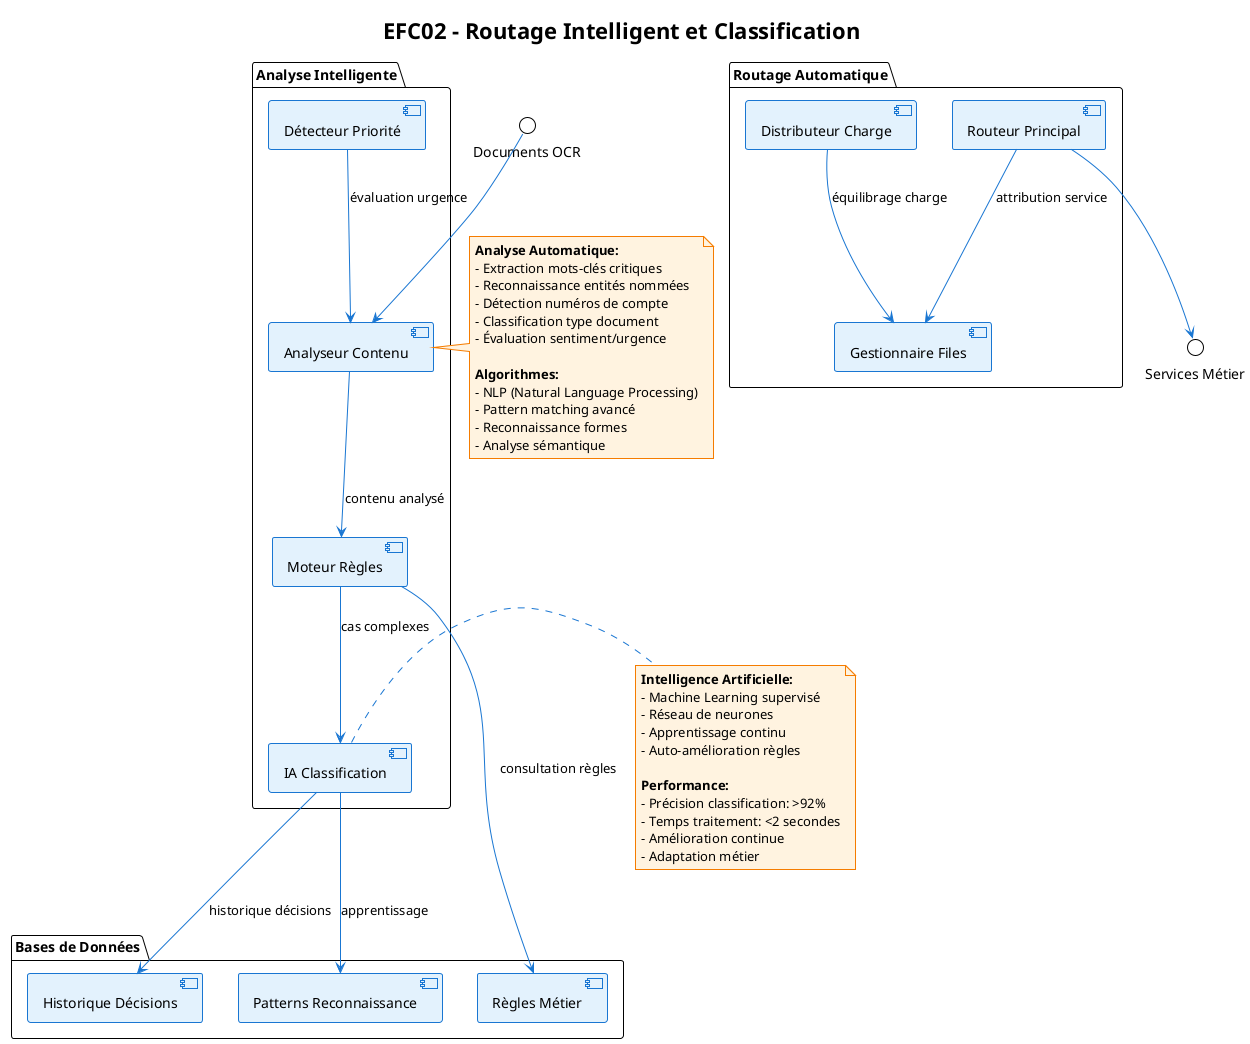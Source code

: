 @startuml EFC02_RoutageIntelligent
!theme plain
skinparam backgroundColor #FFFFFF
skinparam class {
    BackgroundColor #E3F2FD
    BorderColor #1976D2
    ArrowColor #1976D2
}
skinparam component {
    BackgroundColor #E3F2FD
    BorderColor #1976D2
}
skinparam note {
    BackgroundColor #FFF3E0
    BorderColor #F57C00
}

title EFC02 - Routage Intelligent et Classification

package "Analyse Intelligente" {
  component [Analyseur Contenu] as Analyseur
  component [Moteur Règles] as Regles
  component [IA Classification] as IA
  component [Détecteur Priorité] as Priorite
}

package "Routage Automatique" {
  component [Routeur Principal] as Routeur
  component [Gestionnaire Files] as Files
  component [Distributeur Charge] as Distrib
}

package "Bases de Données" {
  database [Règles Métier] as BDRegles
  database [Historique Décisions] as BDHisto
  database [Patterns Reconnaissance] as BDPattern
}

' Flux principal
Analyseur --> Regles : contenu analysé
Regles --> BDRegles : consultation règles
Regles --> IA : cas complexes
IA --> BDPattern : apprentissage
IA --> BDHisto : historique décisions
Priorite --> Analyseur : évaluation urgence
Routeur --> Files : attribution service
Distrib --> Files : équilibrage charge

' Interfaces
interface "Documents OCR" as InputOCR
interface "Services Métier" as OutputServices

InputOCR --> Analyseur
Routeur --> OutputServices

note right of Analyseur
**Analyse Automatique:**
- Extraction mots-clés critiques
- Reconnaissance entités nommées
- Détection numéros de compte
- Classification type document
- Évaluation sentiment/urgence

**Algorithmes:**
- NLP (Natural Language Processing)
- Pattern matching avancé
- Reconnaissance formes
- Analyse sémantique
end note

note right of IA
**Intelligence Artificielle:**
- Machine Learning supervisé
- Réseau de neurones
- Apprentissage continu
- Auto-amélioration règles

**Performance:**
- Précision classification: >92%
- Temps traitement: <2 secondes
- Amélioration continue
- Adaptation métier
end note

@enduml
skinparam actorStyle awesome
skinparam usecase {
  ArrowColor #1976D2
  BorderColor #1976D2
}
left to right direction

title EFC02 - Sécurité & Confidentialité des courriers

actor "Utilisateur autorisé" as UA
actor "Administrateur" as ADM
actor "Système d'authentification" as AUTH

rectangle "Sécurité & Confidentialité" {
  usecase "Authentification forte" as UC1
  usecase "Verrouillage session inactive" as UC2
  usecase "Chiffrement des données\n(en transit et au repos)" as UC3
  usecase "Gestion des droits d’accès\npar rôle et responsabilité" as UC4
  usecase "Signature électronique\ncourriers sensibles" as UC5
  usecase "Lien sécurisé temporaire\n(consultation interne/externe)" as UC6
  usecase "Traçabilité des accès" as UC7
  usecase "Conformité RGPD\n+ audit régulier" as UC8
}

UA --> UC1
UA --> UC2
UA --> UC4
UA --> UC6

ADM --> UC3
ADM --> UC5
ADM --> UC7
ADM --> UC8

AUTH --> UC1

' ========================================
' NOTES EXPLICATIVES (positions variées)
' ========================================
note top of UC1 : Double facteur, mot de passe fort ou biométrie
note left of UC2 : Sécurité contre l'accès non autorisé
note right of UC3 : Chiffrement AES/SSL des données sensibles
note bottom of UC4 : Accès restreint selon le profil utilisateur
note top of UC5 : Signature électronique pour garantir l'intégrité
note left of UC6 : Lien temporaire sécurisé pour consultation
note right of UC7 : Journalisation complète des accès et actions
note bottom of UC8 : Respect du RGPD et audits périodiques

@enduml
